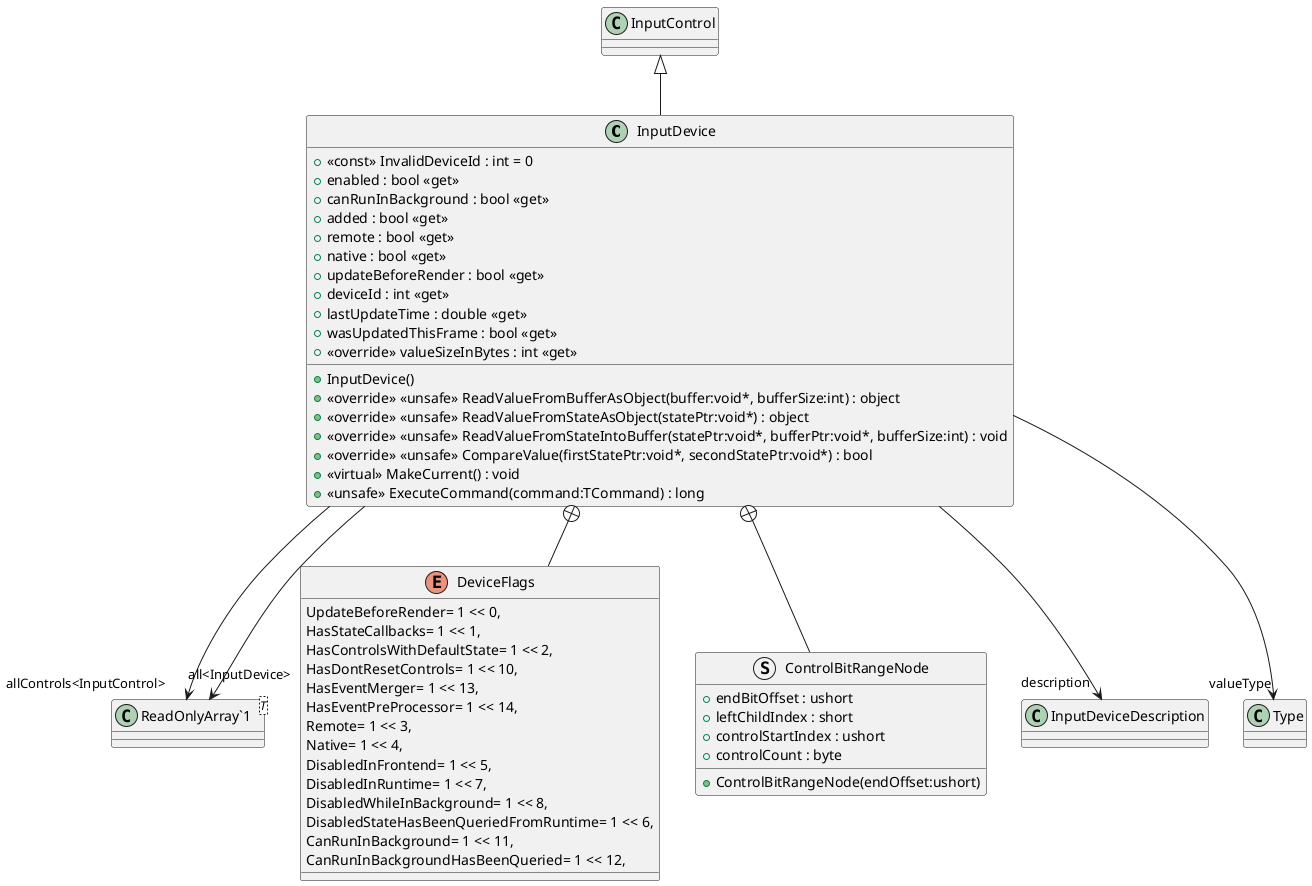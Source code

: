 @startuml
class InputDevice {
    + <<const>> InvalidDeviceId : int = 0
    + enabled : bool <<get>>
    + canRunInBackground : bool <<get>>
    + added : bool <<get>>
    + remote : bool <<get>>
    + native : bool <<get>>
    + updateBeforeRender : bool <<get>>
    + deviceId : int <<get>>
    + lastUpdateTime : double <<get>>
    + wasUpdatedThisFrame : bool <<get>>
    + <<override>> valueSizeInBytes : int <<get>>
    + InputDevice()
    + <<override>> <<unsafe>> ReadValueFromBufferAsObject(buffer:void*, bufferSize:int) : object
    + <<override>> <<unsafe>> ReadValueFromStateAsObject(statePtr:void*) : object
    + <<override>> <<unsafe>> ReadValueFromStateIntoBuffer(statePtr:void*, bufferPtr:void*, bufferSize:int) : void
    + <<override>> <<unsafe>> CompareValue(firstStatePtr:void*, secondStatePtr:void*) : bool
    + <<virtual>> MakeCurrent() : void
    + <<unsafe>> ExecuteCommand(command:TCommand) : long
}
class "ReadOnlyArray`1"<T> {
}
enum DeviceFlags {
    UpdateBeforeRender= 1 << 0,
    HasStateCallbacks= 1 << 1,
    HasControlsWithDefaultState= 1 << 2,
    HasDontResetControls= 1 << 10,
    HasEventMerger= 1 << 13,
    HasEventPreProcessor= 1 << 14,
    Remote= 1 << 3,
    Native= 1 << 4,
    DisabledInFrontend= 1 << 5,
    DisabledInRuntime= 1 << 7,
    DisabledWhileInBackground= 1 << 8,
    DisabledStateHasBeenQueriedFromRuntime= 1 << 6,
    CanRunInBackground= 1 << 11,
    CanRunInBackgroundHasBeenQueried= 1 << 12,
}
struct ControlBitRangeNode {
    + endBitOffset : ushort
    + leftChildIndex : short
    + controlStartIndex : ushort
    + controlCount : byte
    + ControlBitRangeNode(endOffset:ushort)
}
InputControl <|-- InputDevice
InputDevice --> "description" InputDeviceDescription
InputDevice --> "allControls<InputControl>" "ReadOnlyArray`1"
InputDevice --> "valueType" Type
InputDevice --> "all<InputDevice>" "ReadOnlyArray`1"
InputDevice +-- DeviceFlags
InputDevice +-- ControlBitRangeNode
@enduml
